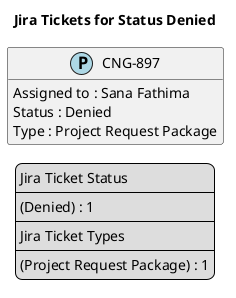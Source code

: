 @startuml
'https://plantuml.com/class-diagram

' GENERATE CLASS DIAGRAM ===========
' Generated at    : Fri Apr 19 14:50:29 CEST 2024

title Jira Tickets for Status Denied
hide empty members

legend
Jira Ticket Status
----
(Denied) : 1
----
Jira Ticket Types
----
(Project Request Package) : 1
end legend


' Tickets =======
class "CNG-897" << (P,lightblue) >> {
  Assigned to : Sana Fathima
  Status : Denied
  Type : Project Request Package
}



' Links =======


@enduml
